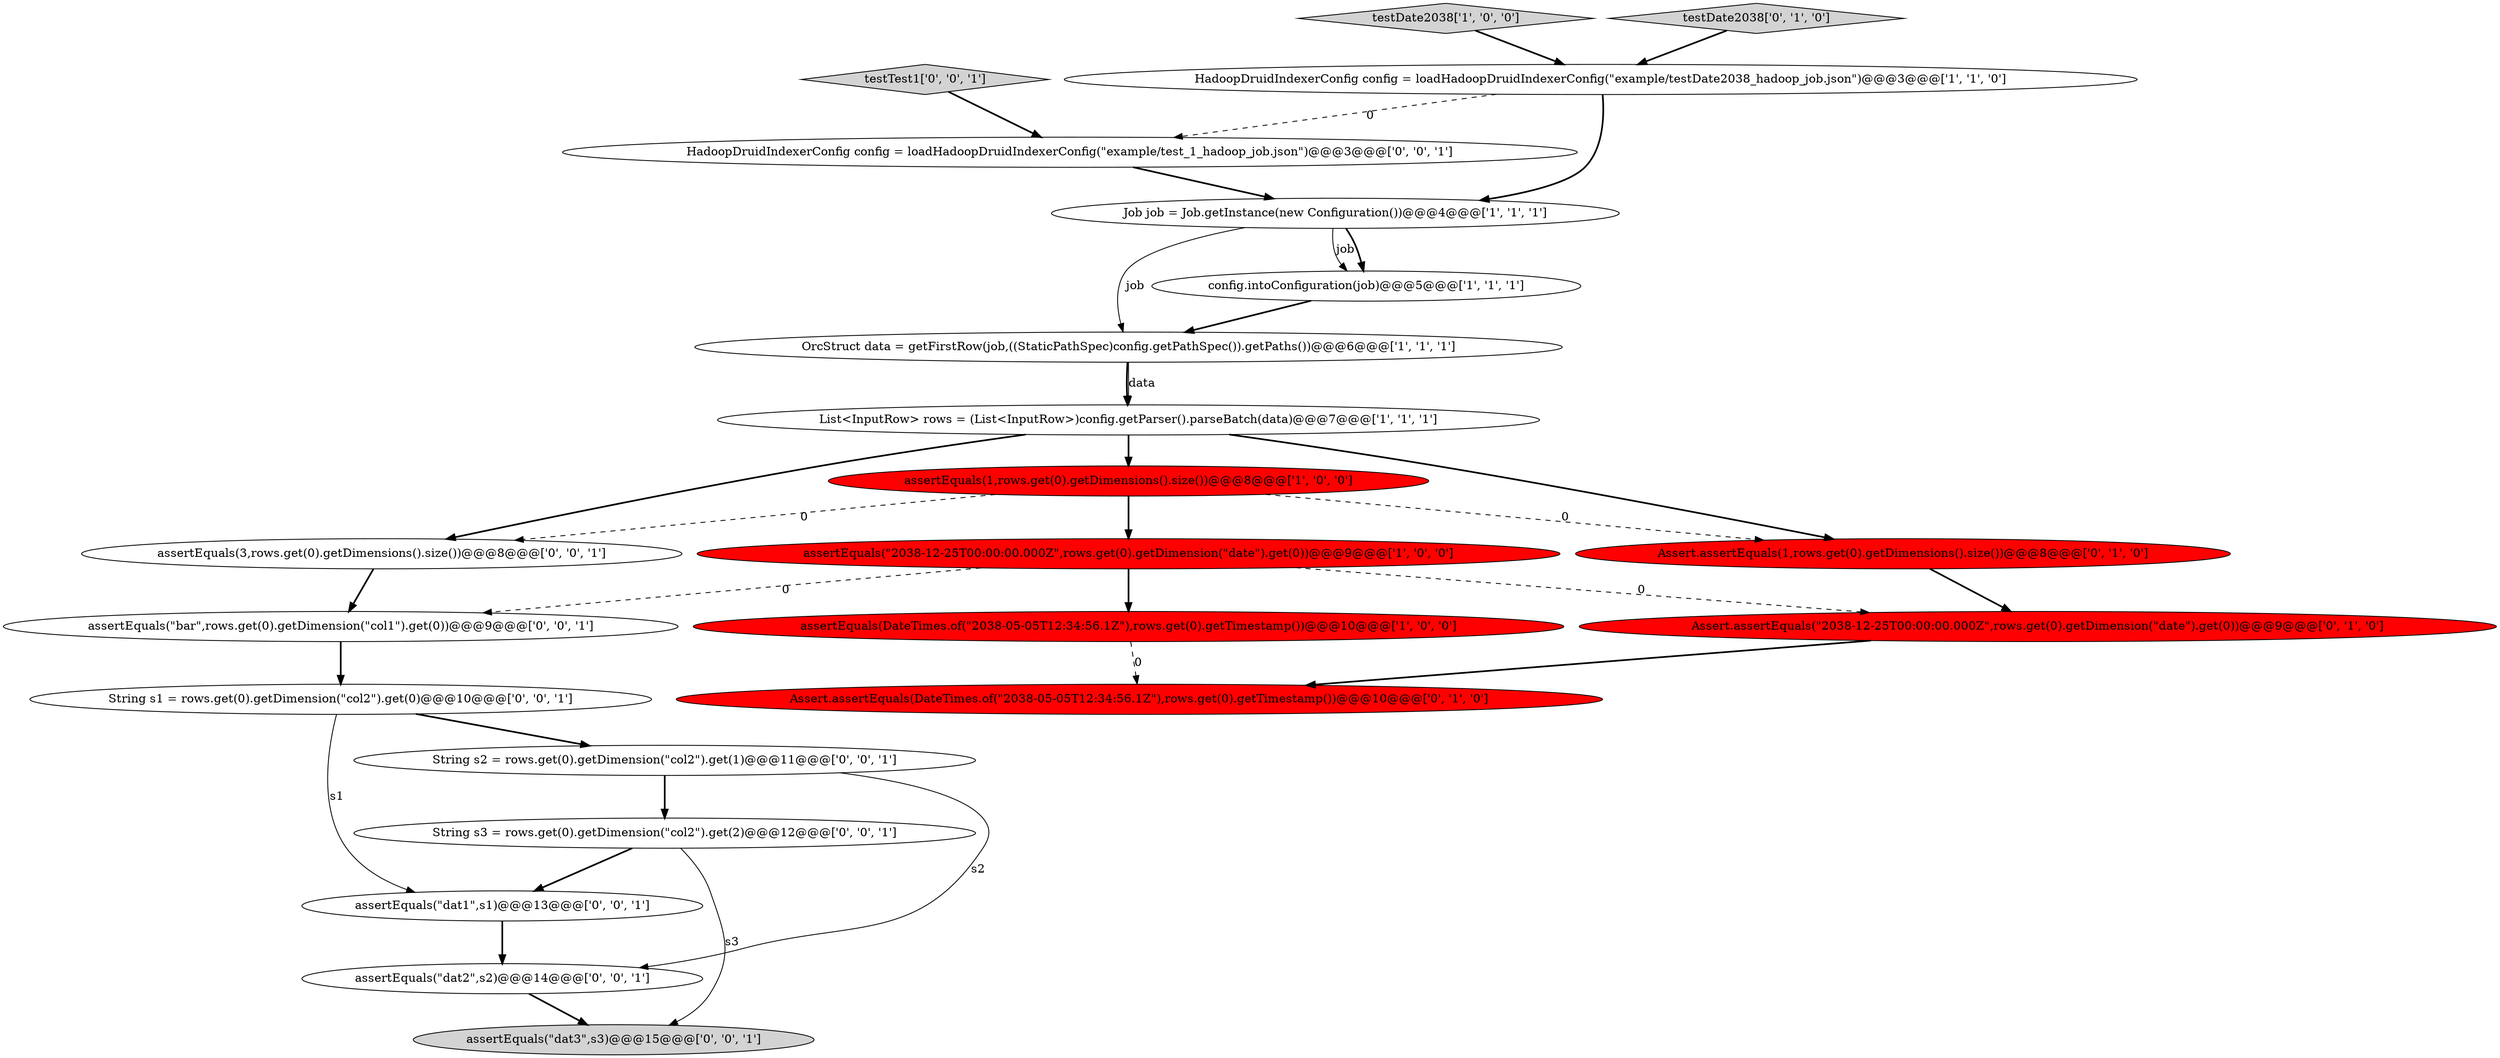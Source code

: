 digraph {
21 [style = filled, label = "String s3 = rows.get(0).getDimension(\"col2\").get(2)@@@12@@@['0', '0', '1']", fillcolor = white, shape = ellipse image = "AAA0AAABBB3BBB"];
0 [style = filled, label = "Job job = Job.getInstance(new Configuration())@@@4@@@['1', '1', '1']", fillcolor = white, shape = ellipse image = "AAA0AAABBB1BBB"];
8 [style = filled, label = "testDate2038['1', '0', '0']", fillcolor = lightgray, shape = diamond image = "AAA0AAABBB1BBB"];
3 [style = filled, label = "assertEquals(1,rows.get(0).getDimensions().size())@@@8@@@['1', '0', '0']", fillcolor = red, shape = ellipse image = "AAA1AAABBB1BBB"];
11 [style = filled, label = "Assert.assertEquals(\"2038-12-25T00:00:00.000Z\",rows.get(0).getDimension(\"date\").get(0))@@@9@@@['0', '1', '0']", fillcolor = red, shape = ellipse image = "AAA1AAABBB2BBB"];
17 [style = filled, label = "assertEquals(\"dat2\",s2)@@@14@@@['0', '0', '1']", fillcolor = white, shape = ellipse image = "AAA0AAABBB3BBB"];
19 [style = filled, label = "assertEquals(3,rows.get(0).getDimensions().size())@@@8@@@['0', '0', '1']", fillcolor = white, shape = ellipse image = "AAA0AAABBB3BBB"];
20 [style = filled, label = "assertEquals(\"bar\",rows.get(0).getDimension(\"col1\").get(0))@@@9@@@['0', '0', '1']", fillcolor = white, shape = ellipse image = "AAA0AAABBB3BBB"];
1 [style = filled, label = "List<InputRow> rows = (List<InputRow>)config.getParser().parseBatch(data)@@@7@@@['1', '1', '1']", fillcolor = white, shape = ellipse image = "AAA0AAABBB1BBB"];
5 [style = filled, label = "HadoopDruidIndexerConfig config = loadHadoopDruidIndexerConfig(\"example/testDate2038_hadoop_job.json\")@@@3@@@['1', '1', '0']", fillcolor = white, shape = ellipse image = "AAA0AAABBB1BBB"];
10 [style = filled, label = "testDate2038['0', '1', '0']", fillcolor = lightgray, shape = diamond image = "AAA0AAABBB2BBB"];
6 [style = filled, label = "assertEquals(DateTimes.of(\"2038-05-05T12:34:56.1Z\"),rows.get(0).getTimestamp())@@@10@@@['1', '0', '0']", fillcolor = red, shape = ellipse image = "AAA1AAABBB1BBB"];
4 [style = filled, label = "assertEquals(\"2038-12-25T00:00:00.000Z\",rows.get(0).getDimension(\"date\").get(0))@@@9@@@['1', '0', '0']", fillcolor = red, shape = ellipse image = "AAA1AAABBB1BBB"];
22 [style = filled, label = "String s1 = rows.get(0).getDimension(\"col2\").get(0)@@@10@@@['0', '0', '1']", fillcolor = white, shape = ellipse image = "AAA0AAABBB3BBB"];
2 [style = filled, label = "OrcStruct data = getFirstRow(job,((StaticPathSpec)config.getPathSpec()).getPaths())@@@6@@@['1', '1', '1']", fillcolor = white, shape = ellipse image = "AAA0AAABBB1BBB"];
14 [style = filled, label = "assertEquals(\"dat1\",s1)@@@13@@@['0', '0', '1']", fillcolor = white, shape = ellipse image = "AAA0AAABBB3BBB"];
16 [style = filled, label = "HadoopDruidIndexerConfig config = loadHadoopDruidIndexerConfig(\"example/test_1_hadoop_job.json\")@@@3@@@['0', '0', '1']", fillcolor = white, shape = ellipse image = "AAA0AAABBB3BBB"];
7 [style = filled, label = "config.intoConfiguration(job)@@@5@@@['1', '1', '1']", fillcolor = white, shape = ellipse image = "AAA0AAABBB1BBB"];
12 [style = filled, label = "Assert.assertEquals(1,rows.get(0).getDimensions().size())@@@8@@@['0', '1', '0']", fillcolor = red, shape = ellipse image = "AAA1AAABBB2BBB"];
15 [style = filled, label = "testTest1['0', '0', '1']", fillcolor = lightgray, shape = diamond image = "AAA0AAABBB3BBB"];
9 [style = filled, label = "Assert.assertEquals(DateTimes.of(\"2038-05-05T12:34:56.1Z\"),rows.get(0).getTimestamp())@@@10@@@['0', '1', '0']", fillcolor = red, shape = ellipse image = "AAA1AAABBB2BBB"];
18 [style = filled, label = "String s2 = rows.get(0).getDimension(\"col2\").get(1)@@@11@@@['0', '0', '1']", fillcolor = white, shape = ellipse image = "AAA0AAABBB3BBB"];
13 [style = filled, label = "assertEquals(\"dat3\",s3)@@@15@@@['0', '0', '1']", fillcolor = lightgray, shape = ellipse image = "AAA0AAABBB3BBB"];
16->0 [style = bold, label=""];
4->6 [style = bold, label=""];
2->1 [style = bold, label=""];
19->20 [style = bold, label=""];
6->9 [style = dashed, label="0"];
12->11 [style = bold, label=""];
1->3 [style = bold, label=""];
0->7 [style = solid, label="job"];
14->17 [style = bold, label=""];
11->9 [style = bold, label=""];
15->16 [style = bold, label=""];
3->4 [style = bold, label=""];
20->22 [style = bold, label=""];
0->7 [style = bold, label=""];
3->19 [style = dashed, label="0"];
5->16 [style = dashed, label="0"];
22->14 [style = solid, label="s1"];
22->18 [style = bold, label=""];
10->5 [style = bold, label=""];
3->12 [style = dashed, label="0"];
8->5 [style = bold, label=""];
5->0 [style = bold, label=""];
4->20 [style = dashed, label="0"];
7->2 [style = bold, label=""];
2->1 [style = solid, label="data"];
18->17 [style = solid, label="s2"];
1->12 [style = bold, label=""];
17->13 [style = bold, label=""];
18->21 [style = bold, label=""];
4->11 [style = dashed, label="0"];
1->19 [style = bold, label=""];
21->13 [style = solid, label="s3"];
0->2 [style = solid, label="job"];
21->14 [style = bold, label=""];
}
